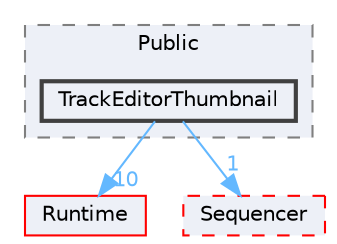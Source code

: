 digraph "TrackEditorThumbnail"
{
 // INTERACTIVE_SVG=YES
 // LATEX_PDF_SIZE
  bgcolor="transparent";
  edge [fontname=Helvetica,fontsize=10,labelfontname=Helvetica,labelfontsize=10];
  node [fontname=Helvetica,fontsize=10,shape=box,height=0.2,width=0.4];
  compound=true
  subgraph clusterdir_43728ba3afec409bb09a4e4296ee8bef {
    graph [ bgcolor="#edf0f7", pencolor="grey50", label="Public", fontname=Helvetica,fontsize=10 style="filled,dashed", URL="dir_43728ba3afec409bb09a4e4296ee8bef.html",tooltip=""]
  dir_64c558b555f14277b79df524092a34db [label="TrackEditorThumbnail", fillcolor="#edf0f7", color="grey25", style="filled,bold", URL="dir_64c558b555f14277b79df524092a34db.html",tooltip=""];
  }
  dir_7536b172fbd480bfd146a1b1acd6856b [label="Runtime", fillcolor="#edf0f7", color="red", style="filled", URL="dir_7536b172fbd480bfd146a1b1acd6856b.html",tooltip=""];
  dir_ffaaa7186d986781bd19cdbd716255b4 [label="Sequencer", fillcolor="#edf0f7", color="red", style="filled,dashed", URL="dir_ffaaa7186d986781bd19cdbd716255b4.html",tooltip=""];
  dir_64c558b555f14277b79df524092a34db->dir_7536b172fbd480bfd146a1b1acd6856b [headlabel="10", labeldistance=1.5 headhref="dir_001198_000984.html" href="dir_001198_000984.html" color="steelblue1" fontcolor="steelblue1"];
  dir_64c558b555f14277b79df524092a34db->dir_ffaaa7186d986781bd19cdbd716255b4 [headlabel="1", labeldistance=1.5 headhref="dir_001198_001014.html" href="dir_001198_001014.html" color="steelblue1" fontcolor="steelblue1"];
}
